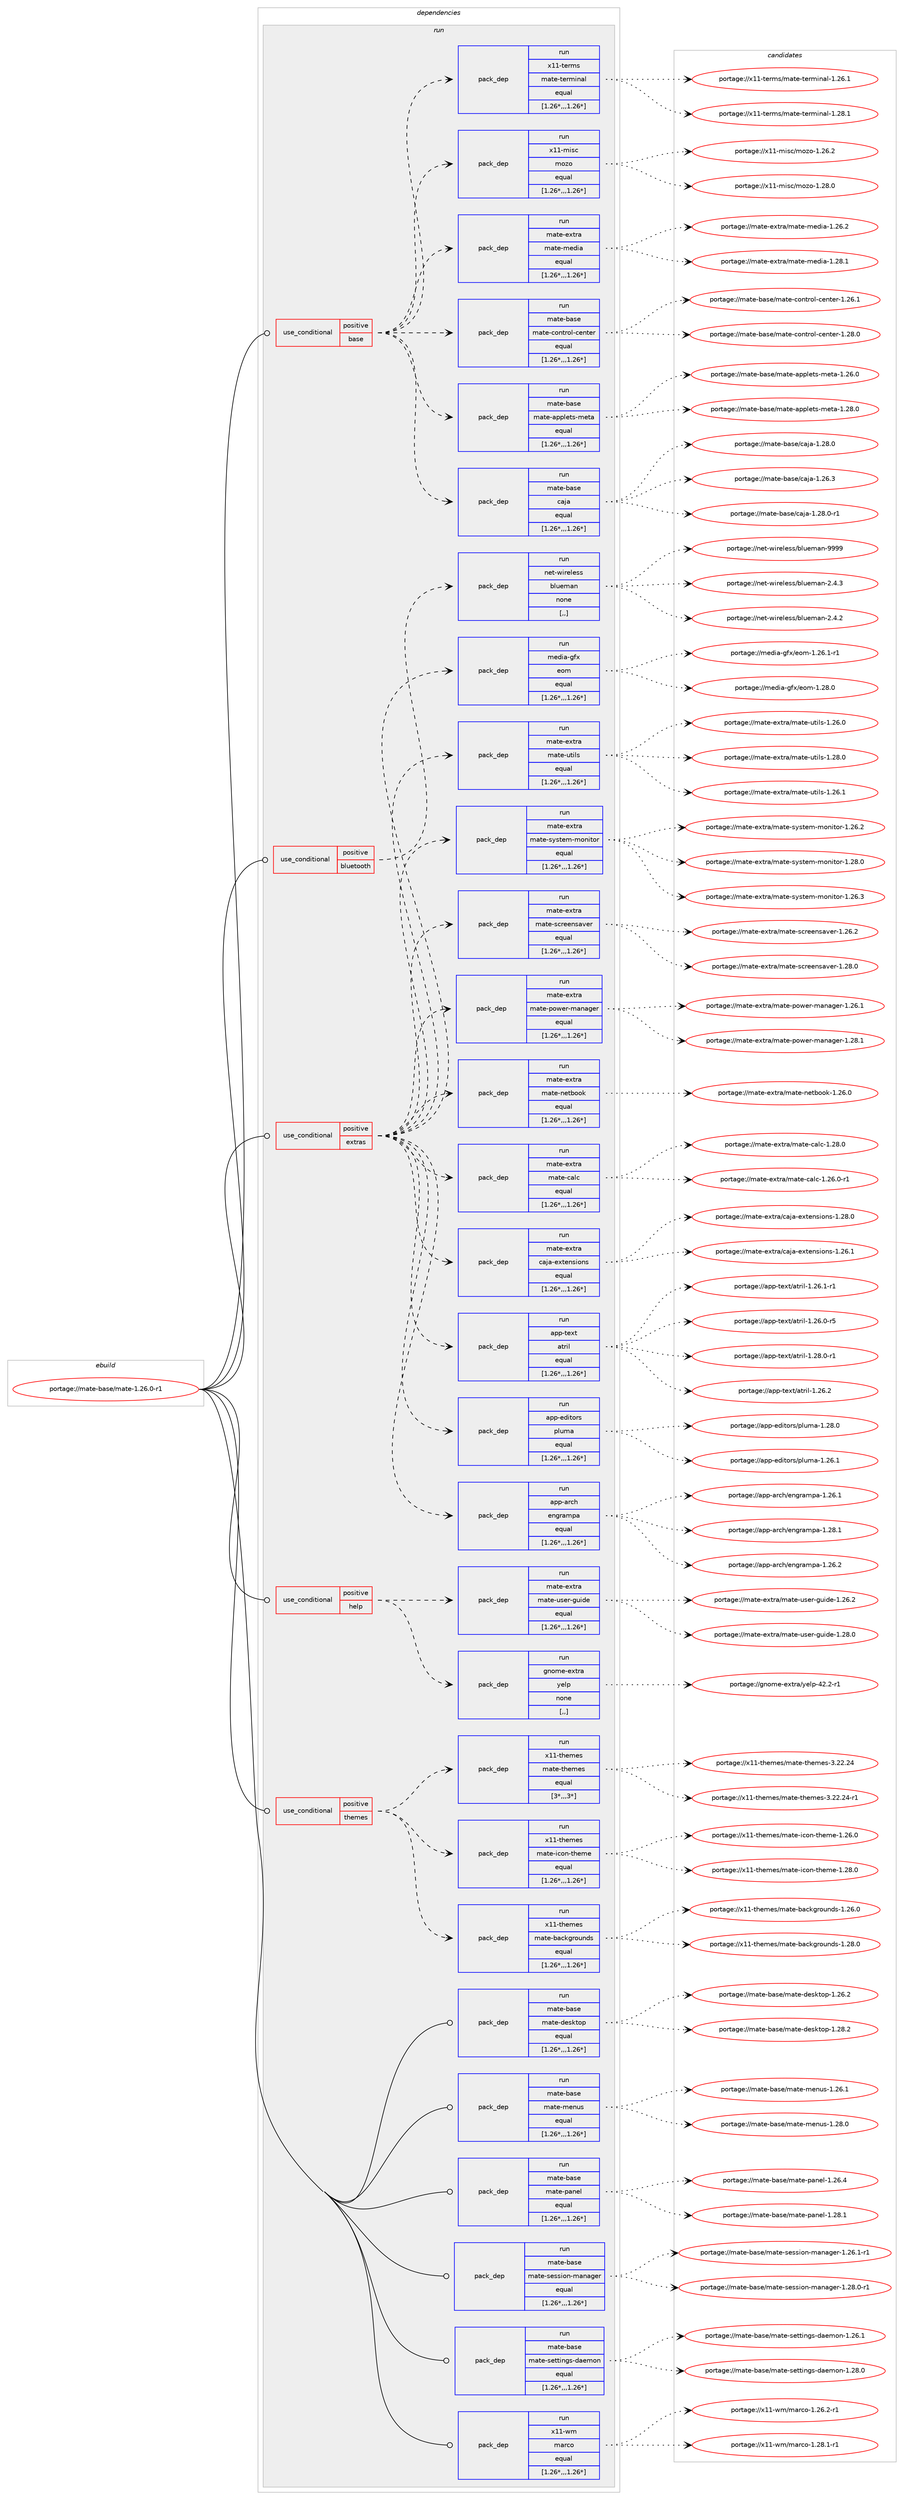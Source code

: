 digraph prolog {

# *************
# Graph options
# *************

newrank=true;
concentrate=true;
compound=true;
graph [rankdir=LR,fontname=Helvetica,fontsize=10,ranksep=1.5];#, ranksep=2.5, nodesep=0.2];
edge  [arrowhead=vee];
node  [fontname=Helvetica,fontsize=10];

# **********
# The ebuild
# **********

subgraph cluster_leftcol {
color=gray;
label=<<i>ebuild</i>>;
id [label="portage://mate-base/mate-1.26.0-r1", color=red, width=4, href="../mate-base/mate-1.26.0-r1.svg"];
}

# ****************
# The dependencies
# ****************

subgraph cluster_midcol {
color=gray;
label=<<i>dependencies</i>>;
subgraph cluster_compile {
fillcolor="#eeeeee";
style=filled;
label=<<i>compile</i>>;
}
subgraph cluster_compileandrun {
fillcolor="#eeeeee";
style=filled;
label=<<i>compile and run</i>>;
}
subgraph cluster_run {
fillcolor="#eeeeee";
style=filled;
label=<<i>run</i>>;
subgraph cond70917 {
dependency281902 [label=<<TABLE BORDER="0" CELLBORDER="1" CELLSPACING="0" CELLPADDING="4"><TR><TD ROWSPAN="3" CELLPADDING="10">use_conditional</TD></TR><TR><TD>positive</TD></TR><TR><TD>base</TD></TR></TABLE>>, shape=none, color=red];
subgraph pack208675 {
dependency281903 [label=<<TABLE BORDER="0" CELLBORDER="1" CELLSPACING="0" CELLPADDING="4" WIDTH="220"><TR><TD ROWSPAN="6" CELLPADDING="30">pack_dep</TD></TR><TR><TD WIDTH="110">run</TD></TR><TR><TD>mate-base</TD></TR><TR><TD>caja</TD></TR><TR><TD>equal</TD></TR><TR><TD>[1.26*,,,1.26*]</TD></TR></TABLE>>, shape=none, color=blue];
}
dependency281902:e -> dependency281903:w [weight=20,style="dashed",arrowhead="vee"];
subgraph pack208676 {
dependency281904 [label=<<TABLE BORDER="0" CELLBORDER="1" CELLSPACING="0" CELLPADDING="4" WIDTH="220"><TR><TD ROWSPAN="6" CELLPADDING="30">pack_dep</TD></TR><TR><TD WIDTH="110">run</TD></TR><TR><TD>mate-base</TD></TR><TR><TD>mate-applets-meta</TD></TR><TR><TD>equal</TD></TR><TR><TD>[1.26*,,,1.26*]</TD></TR></TABLE>>, shape=none, color=blue];
}
dependency281902:e -> dependency281904:w [weight=20,style="dashed",arrowhead="vee"];
subgraph pack208677 {
dependency281905 [label=<<TABLE BORDER="0" CELLBORDER="1" CELLSPACING="0" CELLPADDING="4" WIDTH="220"><TR><TD ROWSPAN="6" CELLPADDING="30">pack_dep</TD></TR><TR><TD WIDTH="110">run</TD></TR><TR><TD>mate-base</TD></TR><TR><TD>mate-control-center</TD></TR><TR><TD>equal</TD></TR><TR><TD>[1.26*,,,1.26*]</TD></TR></TABLE>>, shape=none, color=blue];
}
dependency281902:e -> dependency281905:w [weight=20,style="dashed",arrowhead="vee"];
subgraph pack208678 {
dependency281906 [label=<<TABLE BORDER="0" CELLBORDER="1" CELLSPACING="0" CELLPADDING="4" WIDTH="220"><TR><TD ROWSPAN="6" CELLPADDING="30">pack_dep</TD></TR><TR><TD WIDTH="110">run</TD></TR><TR><TD>mate-extra</TD></TR><TR><TD>mate-media</TD></TR><TR><TD>equal</TD></TR><TR><TD>[1.26*,,,1.26*]</TD></TR></TABLE>>, shape=none, color=blue];
}
dependency281902:e -> dependency281906:w [weight=20,style="dashed",arrowhead="vee"];
subgraph pack208679 {
dependency281907 [label=<<TABLE BORDER="0" CELLBORDER="1" CELLSPACING="0" CELLPADDING="4" WIDTH="220"><TR><TD ROWSPAN="6" CELLPADDING="30">pack_dep</TD></TR><TR><TD WIDTH="110">run</TD></TR><TR><TD>x11-misc</TD></TR><TR><TD>mozo</TD></TR><TR><TD>equal</TD></TR><TR><TD>[1.26*,,,1.26*]</TD></TR></TABLE>>, shape=none, color=blue];
}
dependency281902:e -> dependency281907:w [weight=20,style="dashed",arrowhead="vee"];
subgraph pack208680 {
dependency281908 [label=<<TABLE BORDER="0" CELLBORDER="1" CELLSPACING="0" CELLPADDING="4" WIDTH="220"><TR><TD ROWSPAN="6" CELLPADDING="30">pack_dep</TD></TR><TR><TD WIDTH="110">run</TD></TR><TR><TD>x11-terms</TD></TR><TR><TD>mate-terminal</TD></TR><TR><TD>equal</TD></TR><TR><TD>[1.26*,,,1.26*]</TD></TR></TABLE>>, shape=none, color=blue];
}
dependency281902:e -> dependency281908:w [weight=20,style="dashed",arrowhead="vee"];
}
id:e -> dependency281902:w [weight=20,style="solid",arrowhead="odot"];
subgraph cond70918 {
dependency281909 [label=<<TABLE BORDER="0" CELLBORDER="1" CELLSPACING="0" CELLPADDING="4"><TR><TD ROWSPAN="3" CELLPADDING="10">use_conditional</TD></TR><TR><TD>positive</TD></TR><TR><TD>bluetooth</TD></TR></TABLE>>, shape=none, color=red];
subgraph pack208681 {
dependency281910 [label=<<TABLE BORDER="0" CELLBORDER="1" CELLSPACING="0" CELLPADDING="4" WIDTH="220"><TR><TD ROWSPAN="6" CELLPADDING="30">pack_dep</TD></TR><TR><TD WIDTH="110">run</TD></TR><TR><TD>net-wireless</TD></TR><TR><TD>blueman</TD></TR><TR><TD>none</TD></TR><TR><TD>[,,]</TD></TR></TABLE>>, shape=none, color=blue];
}
dependency281909:e -> dependency281910:w [weight=20,style="dashed",arrowhead="vee"];
}
id:e -> dependency281909:w [weight=20,style="solid",arrowhead="odot"];
subgraph cond70919 {
dependency281911 [label=<<TABLE BORDER="0" CELLBORDER="1" CELLSPACING="0" CELLPADDING="4"><TR><TD ROWSPAN="3" CELLPADDING="10">use_conditional</TD></TR><TR><TD>positive</TD></TR><TR><TD>extras</TD></TR></TABLE>>, shape=none, color=red];
subgraph pack208682 {
dependency281912 [label=<<TABLE BORDER="0" CELLBORDER="1" CELLSPACING="0" CELLPADDING="4" WIDTH="220"><TR><TD ROWSPAN="6" CELLPADDING="30">pack_dep</TD></TR><TR><TD WIDTH="110">run</TD></TR><TR><TD>app-arch</TD></TR><TR><TD>engrampa</TD></TR><TR><TD>equal</TD></TR><TR><TD>[1.26*,,,1.26*]</TD></TR></TABLE>>, shape=none, color=blue];
}
dependency281911:e -> dependency281912:w [weight=20,style="dashed",arrowhead="vee"];
subgraph pack208683 {
dependency281913 [label=<<TABLE BORDER="0" CELLBORDER="1" CELLSPACING="0" CELLPADDING="4" WIDTH="220"><TR><TD ROWSPAN="6" CELLPADDING="30">pack_dep</TD></TR><TR><TD WIDTH="110">run</TD></TR><TR><TD>app-editors</TD></TR><TR><TD>pluma</TD></TR><TR><TD>equal</TD></TR><TR><TD>[1.26*,,,1.26*]</TD></TR></TABLE>>, shape=none, color=blue];
}
dependency281911:e -> dependency281913:w [weight=20,style="dashed",arrowhead="vee"];
subgraph pack208684 {
dependency281914 [label=<<TABLE BORDER="0" CELLBORDER="1" CELLSPACING="0" CELLPADDING="4" WIDTH="220"><TR><TD ROWSPAN="6" CELLPADDING="30">pack_dep</TD></TR><TR><TD WIDTH="110">run</TD></TR><TR><TD>app-text</TD></TR><TR><TD>atril</TD></TR><TR><TD>equal</TD></TR><TR><TD>[1.26*,,,1.26*]</TD></TR></TABLE>>, shape=none, color=blue];
}
dependency281911:e -> dependency281914:w [weight=20,style="dashed",arrowhead="vee"];
subgraph pack208685 {
dependency281915 [label=<<TABLE BORDER="0" CELLBORDER="1" CELLSPACING="0" CELLPADDING="4" WIDTH="220"><TR><TD ROWSPAN="6" CELLPADDING="30">pack_dep</TD></TR><TR><TD WIDTH="110">run</TD></TR><TR><TD>mate-extra</TD></TR><TR><TD>caja-extensions</TD></TR><TR><TD>equal</TD></TR><TR><TD>[1.26*,,,1.26*]</TD></TR></TABLE>>, shape=none, color=blue];
}
dependency281911:e -> dependency281915:w [weight=20,style="dashed",arrowhead="vee"];
subgraph pack208686 {
dependency281916 [label=<<TABLE BORDER="0" CELLBORDER="1" CELLSPACING="0" CELLPADDING="4" WIDTH="220"><TR><TD ROWSPAN="6" CELLPADDING="30">pack_dep</TD></TR><TR><TD WIDTH="110">run</TD></TR><TR><TD>mate-extra</TD></TR><TR><TD>mate-calc</TD></TR><TR><TD>equal</TD></TR><TR><TD>[1.26*,,,1.26*]</TD></TR></TABLE>>, shape=none, color=blue];
}
dependency281911:e -> dependency281916:w [weight=20,style="dashed",arrowhead="vee"];
subgraph pack208687 {
dependency281917 [label=<<TABLE BORDER="0" CELLBORDER="1" CELLSPACING="0" CELLPADDING="4" WIDTH="220"><TR><TD ROWSPAN="6" CELLPADDING="30">pack_dep</TD></TR><TR><TD WIDTH="110">run</TD></TR><TR><TD>mate-extra</TD></TR><TR><TD>mate-netbook</TD></TR><TR><TD>equal</TD></TR><TR><TD>[1.26*,,,1.26*]</TD></TR></TABLE>>, shape=none, color=blue];
}
dependency281911:e -> dependency281917:w [weight=20,style="dashed",arrowhead="vee"];
subgraph pack208688 {
dependency281918 [label=<<TABLE BORDER="0" CELLBORDER="1" CELLSPACING="0" CELLPADDING="4" WIDTH="220"><TR><TD ROWSPAN="6" CELLPADDING="30">pack_dep</TD></TR><TR><TD WIDTH="110">run</TD></TR><TR><TD>mate-extra</TD></TR><TR><TD>mate-power-manager</TD></TR><TR><TD>equal</TD></TR><TR><TD>[1.26*,,,1.26*]</TD></TR></TABLE>>, shape=none, color=blue];
}
dependency281911:e -> dependency281918:w [weight=20,style="dashed",arrowhead="vee"];
subgraph pack208689 {
dependency281919 [label=<<TABLE BORDER="0" CELLBORDER="1" CELLSPACING="0" CELLPADDING="4" WIDTH="220"><TR><TD ROWSPAN="6" CELLPADDING="30">pack_dep</TD></TR><TR><TD WIDTH="110">run</TD></TR><TR><TD>mate-extra</TD></TR><TR><TD>mate-screensaver</TD></TR><TR><TD>equal</TD></TR><TR><TD>[1.26*,,,1.26*]</TD></TR></TABLE>>, shape=none, color=blue];
}
dependency281911:e -> dependency281919:w [weight=20,style="dashed",arrowhead="vee"];
subgraph pack208690 {
dependency281920 [label=<<TABLE BORDER="0" CELLBORDER="1" CELLSPACING="0" CELLPADDING="4" WIDTH="220"><TR><TD ROWSPAN="6" CELLPADDING="30">pack_dep</TD></TR><TR><TD WIDTH="110">run</TD></TR><TR><TD>mate-extra</TD></TR><TR><TD>mate-system-monitor</TD></TR><TR><TD>equal</TD></TR><TR><TD>[1.26*,,,1.26*]</TD></TR></TABLE>>, shape=none, color=blue];
}
dependency281911:e -> dependency281920:w [weight=20,style="dashed",arrowhead="vee"];
subgraph pack208691 {
dependency281921 [label=<<TABLE BORDER="0" CELLBORDER="1" CELLSPACING="0" CELLPADDING="4" WIDTH="220"><TR><TD ROWSPAN="6" CELLPADDING="30">pack_dep</TD></TR><TR><TD WIDTH="110">run</TD></TR><TR><TD>mate-extra</TD></TR><TR><TD>mate-utils</TD></TR><TR><TD>equal</TD></TR><TR><TD>[1.26*,,,1.26*]</TD></TR></TABLE>>, shape=none, color=blue];
}
dependency281911:e -> dependency281921:w [weight=20,style="dashed",arrowhead="vee"];
subgraph pack208692 {
dependency281922 [label=<<TABLE BORDER="0" CELLBORDER="1" CELLSPACING="0" CELLPADDING="4" WIDTH="220"><TR><TD ROWSPAN="6" CELLPADDING="30">pack_dep</TD></TR><TR><TD WIDTH="110">run</TD></TR><TR><TD>media-gfx</TD></TR><TR><TD>eom</TD></TR><TR><TD>equal</TD></TR><TR><TD>[1.26*,,,1.26*]</TD></TR></TABLE>>, shape=none, color=blue];
}
dependency281911:e -> dependency281922:w [weight=20,style="dashed",arrowhead="vee"];
}
id:e -> dependency281911:w [weight=20,style="solid",arrowhead="odot"];
subgraph cond70920 {
dependency281923 [label=<<TABLE BORDER="0" CELLBORDER="1" CELLSPACING="0" CELLPADDING="4"><TR><TD ROWSPAN="3" CELLPADDING="10">use_conditional</TD></TR><TR><TD>positive</TD></TR><TR><TD>help</TD></TR></TABLE>>, shape=none, color=red];
subgraph pack208693 {
dependency281924 [label=<<TABLE BORDER="0" CELLBORDER="1" CELLSPACING="0" CELLPADDING="4" WIDTH="220"><TR><TD ROWSPAN="6" CELLPADDING="30">pack_dep</TD></TR><TR><TD WIDTH="110">run</TD></TR><TR><TD>gnome-extra</TD></TR><TR><TD>yelp</TD></TR><TR><TD>none</TD></TR><TR><TD>[,,]</TD></TR></TABLE>>, shape=none, color=blue];
}
dependency281923:e -> dependency281924:w [weight=20,style="dashed",arrowhead="vee"];
subgraph pack208694 {
dependency281925 [label=<<TABLE BORDER="0" CELLBORDER="1" CELLSPACING="0" CELLPADDING="4" WIDTH="220"><TR><TD ROWSPAN="6" CELLPADDING="30">pack_dep</TD></TR><TR><TD WIDTH="110">run</TD></TR><TR><TD>mate-extra</TD></TR><TR><TD>mate-user-guide</TD></TR><TR><TD>equal</TD></TR><TR><TD>[1.26*,,,1.26*]</TD></TR></TABLE>>, shape=none, color=blue];
}
dependency281923:e -> dependency281925:w [weight=20,style="dashed",arrowhead="vee"];
}
id:e -> dependency281923:w [weight=20,style="solid",arrowhead="odot"];
subgraph cond70921 {
dependency281926 [label=<<TABLE BORDER="0" CELLBORDER="1" CELLSPACING="0" CELLPADDING="4"><TR><TD ROWSPAN="3" CELLPADDING="10">use_conditional</TD></TR><TR><TD>positive</TD></TR><TR><TD>themes</TD></TR></TABLE>>, shape=none, color=red];
subgraph pack208695 {
dependency281927 [label=<<TABLE BORDER="0" CELLBORDER="1" CELLSPACING="0" CELLPADDING="4" WIDTH="220"><TR><TD ROWSPAN="6" CELLPADDING="30">pack_dep</TD></TR><TR><TD WIDTH="110">run</TD></TR><TR><TD>x11-themes</TD></TR><TR><TD>mate-backgrounds</TD></TR><TR><TD>equal</TD></TR><TR><TD>[1.26*,,,1.26*]</TD></TR></TABLE>>, shape=none, color=blue];
}
dependency281926:e -> dependency281927:w [weight=20,style="dashed",arrowhead="vee"];
subgraph pack208696 {
dependency281928 [label=<<TABLE BORDER="0" CELLBORDER="1" CELLSPACING="0" CELLPADDING="4" WIDTH="220"><TR><TD ROWSPAN="6" CELLPADDING="30">pack_dep</TD></TR><TR><TD WIDTH="110">run</TD></TR><TR><TD>x11-themes</TD></TR><TR><TD>mate-icon-theme</TD></TR><TR><TD>equal</TD></TR><TR><TD>[1.26*,,,1.26*]</TD></TR></TABLE>>, shape=none, color=blue];
}
dependency281926:e -> dependency281928:w [weight=20,style="dashed",arrowhead="vee"];
subgraph pack208697 {
dependency281929 [label=<<TABLE BORDER="0" CELLBORDER="1" CELLSPACING="0" CELLPADDING="4" WIDTH="220"><TR><TD ROWSPAN="6" CELLPADDING="30">pack_dep</TD></TR><TR><TD WIDTH="110">run</TD></TR><TR><TD>x11-themes</TD></TR><TR><TD>mate-themes</TD></TR><TR><TD>equal</TD></TR><TR><TD>[3*,,,3*]</TD></TR></TABLE>>, shape=none, color=blue];
}
dependency281926:e -> dependency281929:w [weight=20,style="dashed",arrowhead="vee"];
}
id:e -> dependency281926:w [weight=20,style="solid",arrowhead="odot"];
subgraph pack208698 {
dependency281930 [label=<<TABLE BORDER="0" CELLBORDER="1" CELLSPACING="0" CELLPADDING="4" WIDTH="220"><TR><TD ROWSPAN="6" CELLPADDING="30">pack_dep</TD></TR><TR><TD WIDTH="110">run</TD></TR><TR><TD>mate-base</TD></TR><TR><TD>mate-desktop</TD></TR><TR><TD>equal</TD></TR><TR><TD>[1.26*,,,1.26*]</TD></TR></TABLE>>, shape=none, color=blue];
}
id:e -> dependency281930:w [weight=20,style="solid",arrowhead="odot"];
subgraph pack208699 {
dependency281931 [label=<<TABLE BORDER="0" CELLBORDER="1" CELLSPACING="0" CELLPADDING="4" WIDTH="220"><TR><TD ROWSPAN="6" CELLPADDING="30">pack_dep</TD></TR><TR><TD WIDTH="110">run</TD></TR><TR><TD>mate-base</TD></TR><TR><TD>mate-menus</TD></TR><TR><TD>equal</TD></TR><TR><TD>[1.26*,,,1.26*]</TD></TR></TABLE>>, shape=none, color=blue];
}
id:e -> dependency281931:w [weight=20,style="solid",arrowhead="odot"];
subgraph pack208700 {
dependency281932 [label=<<TABLE BORDER="0" CELLBORDER="1" CELLSPACING="0" CELLPADDING="4" WIDTH="220"><TR><TD ROWSPAN="6" CELLPADDING="30">pack_dep</TD></TR><TR><TD WIDTH="110">run</TD></TR><TR><TD>mate-base</TD></TR><TR><TD>mate-panel</TD></TR><TR><TD>equal</TD></TR><TR><TD>[1.26*,,,1.26*]</TD></TR></TABLE>>, shape=none, color=blue];
}
id:e -> dependency281932:w [weight=20,style="solid",arrowhead="odot"];
subgraph pack208701 {
dependency281933 [label=<<TABLE BORDER="0" CELLBORDER="1" CELLSPACING="0" CELLPADDING="4" WIDTH="220"><TR><TD ROWSPAN="6" CELLPADDING="30">pack_dep</TD></TR><TR><TD WIDTH="110">run</TD></TR><TR><TD>mate-base</TD></TR><TR><TD>mate-session-manager</TD></TR><TR><TD>equal</TD></TR><TR><TD>[1.26*,,,1.26*]</TD></TR></TABLE>>, shape=none, color=blue];
}
id:e -> dependency281933:w [weight=20,style="solid",arrowhead="odot"];
subgraph pack208702 {
dependency281934 [label=<<TABLE BORDER="0" CELLBORDER="1" CELLSPACING="0" CELLPADDING="4" WIDTH="220"><TR><TD ROWSPAN="6" CELLPADDING="30">pack_dep</TD></TR><TR><TD WIDTH="110">run</TD></TR><TR><TD>mate-base</TD></TR><TR><TD>mate-settings-daemon</TD></TR><TR><TD>equal</TD></TR><TR><TD>[1.26*,,,1.26*]</TD></TR></TABLE>>, shape=none, color=blue];
}
id:e -> dependency281934:w [weight=20,style="solid",arrowhead="odot"];
subgraph pack208703 {
dependency281935 [label=<<TABLE BORDER="0" CELLBORDER="1" CELLSPACING="0" CELLPADDING="4" WIDTH="220"><TR><TD ROWSPAN="6" CELLPADDING="30">pack_dep</TD></TR><TR><TD WIDTH="110">run</TD></TR><TR><TD>x11-wm</TD></TR><TR><TD>marco</TD></TR><TR><TD>equal</TD></TR><TR><TD>[1.26*,,,1.26*]</TD></TR></TABLE>>, shape=none, color=blue];
}
id:e -> dependency281935:w [weight=20,style="solid",arrowhead="odot"];
}
}

# **************
# The candidates
# **************

subgraph cluster_choices {
rank=same;
color=gray;
label=<<i>candidates</i>>;

subgraph choice208675 {
color=black;
nodesep=1;
choice1099711610145989711510147999710697454946505646484511449 [label="portage://mate-base/caja-1.28.0-r1", color=red, width=4,href="../mate-base/caja-1.28.0-r1.svg"];
choice109971161014598971151014799971069745494650564648 [label="portage://mate-base/caja-1.28.0", color=red, width=4,href="../mate-base/caja-1.28.0.svg"];
choice109971161014598971151014799971069745494650544651 [label="portage://mate-base/caja-1.26.3", color=red, width=4,href="../mate-base/caja-1.26.3.svg"];
dependency281903:e -> choice1099711610145989711510147999710697454946505646484511449:w [style=dotted,weight="100"];
dependency281903:e -> choice109971161014598971151014799971069745494650564648:w [style=dotted,weight="100"];
dependency281903:e -> choice109971161014598971151014799971069745494650544651:w [style=dotted,weight="100"];
}
subgraph choice208676 {
color=black;
nodesep=1;
choice1099711610145989711510147109971161014597112112108101116115451091011169745494650564648 [label="portage://mate-base/mate-applets-meta-1.28.0", color=red, width=4,href="../mate-base/mate-applets-meta-1.28.0.svg"];
choice1099711610145989711510147109971161014597112112108101116115451091011169745494650544648 [label="portage://mate-base/mate-applets-meta-1.26.0", color=red, width=4,href="../mate-base/mate-applets-meta-1.26.0.svg"];
dependency281904:e -> choice1099711610145989711510147109971161014597112112108101116115451091011169745494650564648:w [style=dotted,weight="100"];
dependency281904:e -> choice1099711610145989711510147109971161014597112112108101116115451091011169745494650544648:w [style=dotted,weight="100"];
}
subgraph choice208677 {
color=black;
nodesep=1;
choice1099711610145989711510147109971161014599111110116114111108459910111011610111445494650564648 [label="portage://mate-base/mate-control-center-1.28.0", color=red, width=4,href="../mate-base/mate-control-center-1.28.0.svg"];
choice1099711610145989711510147109971161014599111110116114111108459910111011610111445494650544649 [label="portage://mate-base/mate-control-center-1.26.1", color=red, width=4,href="../mate-base/mate-control-center-1.26.1.svg"];
dependency281905:e -> choice1099711610145989711510147109971161014599111110116114111108459910111011610111445494650564648:w [style=dotted,weight="100"];
dependency281905:e -> choice1099711610145989711510147109971161014599111110116114111108459910111011610111445494650544649:w [style=dotted,weight="100"];
}
subgraph choice208678 {
color=black;
nodesep=1;
choice1099711610145101120116114974710997116101451091011001059745494650564649 [label="portage://mate-extra/mate-media-1.28.1", color=red, width=4,href="../mate-extra/mate-media-1.28.1.svg"];
choice1099711610145101120116114974710997116101451091011001059745494650544650 [label="portage://mate-extra/mate-media-1.26.2", color=red, width=4,href="../mate-extra/mate-media-1.26.2.svg"];
dependency281906:e -> choice1099711610145101120116114974710997116101451091011001059745494650564649:w [style=dotted,weight="100"];
dependency281906:e -> choice1099711610145101120116114974710997116101451091011001059745494650544650:w [style=dotted,weight="100"];
}
subgraph choice208679 {
color=black;
nodesep=1;
choice120494945109105115994710911112211145494650564648 [label="portage://x11-misc/mozo-1.28.0", color=red, width=4,href="../x11-misc/mozo-1.28.0.svg"];
choice120494945109105115994710911112211145494650544650 [label="portage://x11-misc/mozo-1.26.2", color=red, width=4,href="../x11-misc/mozo-1.26.2.svg"];
dependency281907:e -> choice120494945109105115994710911112211145494650564648:w [style=dotted,weight="100"];
dependency281907:e -> choice120494945109105115994710911112211145494650544650:w [style=dotted,weight="100"];
}
subgraph choice208680 {
color=black;
nodesep=1;
choice1204949451161011141091154710997116101451161011141091051109710845494650564649 [label="portage://x11-terms/mate-terminal-1.28.1", color=red, width=4,href="../x11-terms/mate-terminal-1.28.1.svg"];
choice1204949451161011141091154710997116101451161011141091051109710845494650544649 [label="portage://x11-terms/mate-terminal-1.26.1", color=red, width=4,href="../x11-terms/mate-terminal-1.26.1.svg"];
dependency281908:e -> choice1204949451161011141091154710997116101451161011141091051109710845494650564649:w [style=dotted,weight="100"];
dependency281908:e -> choice1204949451161011141091154710997116101451161011141091051109710845494650544649:w [style=dotted,weight="100"];
}
subgraph choice208681 {
color=black;
nodesep=1;
choice110101116451191051141011081011151154798108117101109971104557575757 [label="portage://net-wireless/blueman-9999", color=red, width=4,href="../net-wireless/blueman-9999.svg"];
choice11010111645119105114101108101115115479810811710110997110455046524651 [label="portage://net-wireless/blueman-2.4.3", color=red, width=4,href="../net-wireless/blueman-2.4.3.svg"];
choice11010111645119105114101108101115115479810811710110997110455046524650 [label="portage://net-wireless/blueman-2.4.2", color=red, width=4,href="../net-wireless/blueman-2.4.2.svg"];
dependency281910:e -> choice110101116451191051141011081011151154798108117101109971104557575757:w [style=dotted,weight="100"];
dependency281910:e -> choice11010111645119105114101108101115115479810811710110997110455046524651:w [style=dotted,weight="100"];
dependency281910:e -> choice11010111645119105114101108101115115479810811710110997110455046524650:w [style=dotted,weight="100"];
}
subgraph choice208682 {
color=black;
nodesep=1;
choice9711211245971149910447101110103114971091129745494650564649 [label="portage://app-arch/engrampa-1.28.1", color=red, width=4,href="../app-arch/engrampa-1.28.1.svg"];
choice9711211245971149910447101110103114971091129745494650544650 [label="portage://app-arch/engrampa-1.26.2", color=red, width=4,href="../app-arch/engrampa-1.26.2.svg"];
choice9711211245971149910447101110103114971091129745494650544649 [label="portage://app-arch/engrampa-1.26.1", color=red, width=4,href="../app-arch/engrampa-1.26.1.svg"];
dependency281912:e -> choice9711211245971149910447101110103114971091129745494650564649:w [style=dotted,weight="100"];
dependency281912:e -> choice9711211245971149910447101110103114971091129745494650544650:w [style=dotted,weight="100"];
dependency281912:e -> choice9711211245971149910447101110103114971091129745494650544649:w [style=dotted,weight="100"];
}
subgraph choice208683 {
color=black;
nodesep=1;
choice9711211245101100105116111114115471121081171099745494650564648 [label="portage://app-editors/pluma-1.28.0", color=red, width=4,href="../app-editors/pluma-1.28.0.svg"];
choice9711211245101100105116111114115471121081171099745494650544649 [label="portage://app-editors/pluma-1.26.1", color=red, width=4,href="../app-editors/pluma-1.26.1.svg"];
dependency281913:e -> choice9711211245101100105116111114115471121081171099745494650564648:w [style=dotted,weight="100"];
dependency281913:e -> choice9711211245101100105116111114115471121081171099745494650544649:w [style=dotted,weight="100"];
}
subgraph choice208684 {
color=black;
nodesep=1;
choice97112112451161011201164797116114105108454946505646484511449 [label="portage://app-text/atril-1.28.0-r1", color=red, width=4,href="../app-text/atril-1.28.0-r1.svg"];
choice9711211245116101120116479711611410510845494650544650 [label="portage://app-text/atril-1.26.2", color=red, width=4,href="../app-text/atril-1.26.2.svg"];
choice97112112451161011201164797116114105108454946505446494511449 [label="portage://app-text/atril-1.26.1-r1", color=red, width=4,href="../app-text/atril-1.26.1-r1.svg"];
choice97112112451161011201164797116114105108454946505446484511453 [label="portage://app-text/atril-1.26.0-r5", color=red, width=4,href="../app-text/atril-1.26.0-r5.svg"];
dependency281914:e -> choice97112112451161011201164797116114105108454946505646484511449:w [style=dotted,weight="100"];
dependency281914:e -> choice9711211245116101120116479711611410510845494650544650:w [style=dotted,weight="100"];
dependency281914:e -> choice97112112451161011201164797116114105108454946505446494511449:w [style=dotted,weight="100"];
dependency281914:e -> choice97112112451161011201164797116114105108454946505446484511453:w [style=dotted,weight="100"];
}
subgraph choice208685 {
color=black;
nodesep=1;
choice109971161014510112011611497479997106974510112011610111011510511111011545494650564648 [label="portage://mate-extra/caja-extensions-1.28.0", color=red, width=4,href="../mate-extra/caja-extensions-1.28.0.svg"];
choice109971161014510112011611497479997106974510112011610111011510511111011545494650544649 [label="portage://mate-extra/caja-extensions-1.26.1", color=red, width=4,href="../mate-extra/caja-extensions-1.26.1.svg"];
dependency281915:e -> choice109971161014510112011611497479997106974510112011610111011510511111011545494650564648:w [style=dotted,weight="100"];
dependency281915:e -> choice109971161014510112011611497479997106974510112011610111011510511111011545494650544649:w [style=dotted,weight="100"];
}
subgraph choice208686 {
color=black;
nodesep=1;
choice10997116101451011201161149747109971161014599971089945494650564648 [label="portage://mate-extra/mate-calc-1.28.0", color=red, width=4,href="../mate-extra/mate-calc-1.28.0.svg"];
choice109971161014510112011611497471099711610145999710899454946505446484511449 [label="portage://mate-extra/mate-calc-1.26.0-r1", color=red, width=4,href="../mate-extra/mate-calc-1.26.0-r1.svg"];
dependency281916:e -> choice10997116101451011201161149747109971161014599971089945494650564648:w [style=dotted,weight="100"];
dependency281916:e -> choice109971161014510112011611497471099711610145999710899454946505446484511449:w [style=dotted,weight="100"];
}
subgraph choice208687 {
color=black;
nodesep=1;
choice1099711610145101120116114974710997116101451101011169811111110745494650544648 [label="portage://mate-extra/mate-netbook-1.26.0", color=red, width=4,href="../mate-extra/mate-netbook-1.26.0.svg"];
dependency281917:e -> choice1099711610145101120116114974710997116101451101011169811111110745494650544648:w [style=dotted,weight="100"];
}
subgraph choice208688 {
color=black;
nodesep=1;
choice10997116101451011201161149747109971161014511211111910111445109971109710310111445494650564649 [label="portage://mate-extra/mate-power-manager-1.28.1", color=red, width=4,href="../mate-extra/mate-power-manager-1.28.1.svg"];
choice10997116101451011201161149747109971161014511211111910111445109971109710310111445494650544649 [label="portage://mate-extra/mate-power-manager-1.26.1", color=red, width=4,href="../mate-extra/mate-power-manager-1.26.1.svg"];
dependency281918:e -> choice10997116101451011201161149747109971161014511211111910111445109971109710310111445494650564649:w [style=dotted,weight="100"];
dependency281918:e -> choice10997116101451011201161149747109971161014511211111910111445109971109710310111445494650544649:w [style=dotted,weight="100"];
}
subgraph choice208689 {
color=black;
nodesep=1;
choice109971161014510112011611497471099711610145115991141011011101159711810111445494650564648 [label="portage://mate-extra/mate-screensaver-1.28.0", color=red, width=4,href="../mate-extra/mate-screensaver-1.28.0.svg"];
choice109971161014510112011611497471099711610145115991141011011101159711810111445494650544650 [label="portage://mate-extra/mate-screensaver-1.26.2", color=red, width=4,href="../mate-extra/mate-screensaver-1.26.2.svg"];
dependency281919:e -> choice109971161014510112011611497471099711610145115991141011011101159711810111445494650564648:w [style=dotted,weight="100"];
dependency281919:e -> choice109971161014510112011611497471099711610145115991141011011101159711810111445494650544650:w [style=dotted,weight="100"];
}
subgraph choice208690 {
color=black;
nodesep=1;
choice1099711610145101120116114974710997116101451151211151161011094510911111010511611111445494650564648 [label="portage://mate-extra/mate-system-monitor-1.28.0", color=red, width=4,href="../mate-extra/mate-system-monitor-1.28.0.svg"];
choice1099711610145101120116114974710997116101451151211151161011094510911111010511611111445494650544651 [label="portage://mate-extra/mate-system-monitor-1.26.3", color=red, width=4,href="../mate-extra/mate-system-monitor-1.26.3.svg"];
choice1099711610145101120116114974710997116101451151211151161011094510911111010511611111445494650544650 [label="portage://mate-extra/mate-system-monitor-1.26.2", color=red, width=4,href="../mate-extra/mate-system-monitor-1.26.2.svg"];
dependency281920:e -> choice1099711610145101120116114974710997116101451151211151161011094510911111010511611111445494650564648:w [style=dotted,weight="100"];
dependency281920:e -> choice1099711610145101120116114974710997116101451151211151161011094510911111010511611111445494650544651:w [style=dotted,weight="100"];
dependency281920:e -> choice1099711610145101120116114974710997116101451151211151161011094510911111010511611111445494650544650:w [style=dotted,weight="100"];
}
subgraph choice208691 {
color=black;
nodesep=1;
choice10997116101451011201161149747109971161014511711610510811545494650564648 [label="portage://mate-extra/mate-utils-1.28.0", color=red, width=4,href="../mate-extra/mate-utils-1.28.0.svg"];
choice10997116101451011201161149747109971161014511711610510811545494650544649 [label="portage://mate-extra/mate-utils-1.26.1", color=red, width=4,href="../mate-extra/mate-utils-1.26.1.svg"];
choice10997116101451011201161149747109971161014511711610510811545494650544648 [label="portage://mate-extra/mate-utils-1.26.0", color=red, width=4,href="../mate-extra/mate-utils-1.26.0.svg"];
dependency281921:e -> choice10997116101451011201161149747109971161014511711610510811545494650564648:w [style=dotted,weight="100"];
dependency281921:e -> choice10997116101451011201161149747109971161014511711610510811545494650544649:w [style=dotted,weight="100"];
dependency281921:e -> choice10997116101451011201161149747109971161014511711610510811545494650544648:w [style=dotted,weight="100"];
}
subgraph choice208692 {
color=black;
nodesep=1;
choice10910110010597451031021204710111110945494650564648 [label="portage://media-gfx/eom-1.28.0", color=red, width=4,href="../media-gfx/eom-1.28.0.svg"];
choice109101100105974510310212047101111109454946505446494511449 [label="portage://media-gfx/eom-1.26.1-r1", color=red, width=4,href="../media-gfx/eom-1.26.1-r1.svg"];
dependency281922:e -> choice10910110010597451031021204710111110945494650564648:w [style=dotted,weight="100"];
dependency281922:e -> choice109101100105974510310212047101111109454946505446494511449:w [style=dotted,weight="100"];
}
subgraph choice208693 {
color=black;
nodesep=1;
choice10311011110910145101120116114974712110110811245525046504511449 [label="portage://gnome-extra/yelp-42.2-r1", color=red, width=4,href="../gnome-extra/yelp-42.2-r1.svg"];
dependency281924:e -> choice10311011110910145101120116114974712110110811245525046504511449:w [style=dotted,weight="100"];
}
subgraph choice208694 {
color=black;
nodesep=1;
choice1099711610145101120116114974710997116101451171151011144510311710510010145494650564648 [label="portage://mate-extra/mate-user-guide-1.28.0", color=red, width=4,href="../mate-extra/mate-user-guide-1.28.0.svg"];
choice1099711610145101120116114974710997116101451171151011144510311710510010145494650544650 [label="portage://mate-extra/mate-user-guide-1.26.2", color=red, width=4,href="../mate-extra/mate-user-guide-1.26.2.svg"];
dependency281925:e -> choice1099711610145101120116114974710997116101451171151011144510311710510010145494650564648:w [style=dotted,weight="100"];
dependency281925:e -> choice1099711610145101120116114974710997116101451171151011144510311710510010145494650544650:w [style=dotted,weight="100"];
}
subgraph choice208695 {
color=black;
nodesep=1;
choice12049494511610410110910111547109971161014598979910710311411111711010011545494650564648 [label="portage://x11-themes/mate-backgrounds-1.28.0", color=red, width=4,href="../x11-themes/mate-backgrounds-1.28.0.svg"];
choice12049494511610410110910111547109971161014598979910710311411111711010011545494650544648 [label="portage://x11-themes/mate-backgrounds-1.26.0", color=red, width=4,href="../x11-themes/mate-backgrounds-1.26.0.svg"];
dependency281927:e -> choice12049494511610410110910111547109971161014598979910710311411111711010011545494650564648:w [style=dotted,weight="100"];
dependency281927:e -> choice12049494511610410110910111547109971161014598979910710311411111711010011545494650544648:w [style=dotted,weight="100"];
}
subgraph choice208696 {
color=black;
nodesep=1;
choice120494945116104101109101115471099711610145105991111104511610410110910145494650564648 [label="portage://x11-themes/mate-icon-theme-1.28.0", color=red, width=4,href="../x11-themes/mate-icon-theme-1.28.0.svg"];
choice120494945116104101109101115471099711610145105991111104511610410110910145494650544648 [label="portage://x11-themes/mate-icon-theme-1.26.0", color=red, width=4,href="../x11-themes/mate-icon-theme-1.26.0.svg"];
dependency281928:e -> choice120494945116104101109101115471099711610145105991111104511610410110910145494650564648:w [style=dotted,weight="100"];
dependency281928:e -> choice120494945116104101109101115471099711610145105991111104511610410110910145494650544648:w [style=dotted,weight="100"];
}
subgraph choice208697 {
color=black;
nodesep=1;
choice12049494511610410110910111547109971161014511610410110910111545514650504650524511449 [label="portage://x11-themes/mate-themes-3.22.24-r1", color=red, width=4,href="../x11-themes/mate-themes-3.22.24-r1.svg"];
choice1204949451161041011091011154710997116101451161041011091011154551465050465052 [label="portage://x11-themes/mate-themes-3.22.24", color=red, width=4,href="../x11-themes/mate-themes-3.22.24.svg"];
dependency281929:e -> choice12049494511610410110910111547109971161014511610410110910111545514650504650524511449:w [style=dotted,weight="100"];
dependency281929:e -> choice1204949451161041011091011154710997116101451161041011091011154551465050465052:w [style=dotted,weight="100"];
}
subgraph choice208698 {
color=black;
nodesep=1;
choice1099711610145989711510147109971161014510010111510711611111245494650564650 [label="portage://mate-base/mate-desktop-1.28.2", color=red, width=4,href="../mate-base/mate-desktop-1.28.2.svg"];
choice1099711610145989711510147109971161014510010111510711611111245494650544650 [label="portage://mate-base/mate-desktop-1.26.2", color=red, width=4,href="../mate-base/mate-desktop-1.26.2.svg"];
dependency281930:e -> choice1099711610145989711510147109971161014510010111510711611111245494650564650:w [style=dotted,weight="100"];
dependency281930:e -> choice1099711610145989711510147109971161014510010111510711611111245494650544650:w [style=dotted,weight="100"];
}
subgraph choice208699 {
color=black;
nodesep=1;
choice1099711610145989711510147109971161014510910111011711545494650564648 [label="portage://mate-base/mate-menus-1.28.0", color=red, width=4,href="../mate-base/mate-menus-1.28.0.svg"];
choice1099711610145989711510147109971161014510910111011711545494650544649 [label="portage://mate-base/mate-menus-1.26.1", color=red, width=4,href="../mate-base/mate-menus-1.26.1.svg"];
dependency281931:e -> choice1099711610145989711510147109971161014510910111011711545494650564648:w [style=dotted,weight="100"];
dependency281931:e -> choice1099711610145989711510147109971161014510910111011711545494650544649:w [style=dotted,weight="100"];
}
subgraph choice208700 {
color=black;
nodesep=1;
choice109971161014598971151014710997116101451129711010110845494650564649 [label="portage://mate-base/mate-panel-1.28.1", color=red, width=4,href="../mate-base/mate-panel-1.28.1.svg"];
choice109971161014598971151014710997116101451129711010110845494650544652 [label="portage://mate-base/mate-panel-1.26.4", color=red, width=4,href="../mate-base/mate-panel-1.26.4.svg"];
dependency281932:e -> choice109971161014598971151014710997116101451129711010110845494650564649:w [style=dotted,weight="100"];
dependency281932:e -> choice109971161014598971151014710997116101451129711010110845494650544652:w [style=dotted,weight="100"];
}
subgraph choice208701 {
color=black;
nodesep=1;
choice10997116101459897115101471099711610145115101115115105111110451099711097103101114454946505646484511449 [label="portage://mate-base/mate-session-manager-1.28.0-r1", color=red, width=4,href="../mate-base/mate-session-manager-1.28.0-r1.svg"];
choice10997116101459897115101471099711610145115101115115105111110451099711097103101114454946505446494511449 [label="portage://mate-base/mate-session-manager-1.26.1-r1", color=red, width=4,href="../mate-base/mate-session-manager-1.26.1-r1.svg"];
dependency281933:e -> choice10997116101459897115101471099711610145115101115115105111110451099711097103101114454946505646484511449:w [style=dotted,weight="100"];
dependency281933:e -> choice10997116101459897115101471099711610145115101115115105111110451099711097103101114454946505446494511449:w [style=dotted,weight="100"];
}
subgraph choice208702 {
color=black;
nodesep=1;
choice10997116101459897115101471099711610145115101116116105110103115451009710110911111045494650564648 [label="portage://mate-base/mate-settings-daemon-1.28.0", color=red, width=4,href="../mate-base/mate-settings-daemon-1.28.0.svg"];
choice10997116101459897115101471099711610145115101116116105110103115451009710110911111045494650544649 [label="portage://mate-base/mate-settings-daemon-1.26.1", color=red, width=4,href="../mate-base/mate-settings-daemon-1.26.1.svg"];
dependency281934:e -> choice10997116101459897115101471099711610145115101116116105110103115451009710110911111045494650564648:w [style=dotted,weight="100"];
dependency281934:e -> choice10997116101459897115101471099711610145115101116116105110103115451009710110911111045494650544649:w [style=dotted,weight="100"];
}
subgraph choice208703 {
color=black;
nodesep=1;
choice120494945119109471099711499111454946505646494511449 [label="portage://x11-wm/marco-1.28.1-r1", color=red, width=4,href="../x11-wm/marco-1.28.1-r1.svg"];
choice120494945119109471099711499111454946505446504511449 [label="portage://x11-wm/marco-1.26.2-r1", color=red, width=4,href="../x11-wm/marco-1.26.2-r1.svg"];
dependency281935:e -> choice120494945119109471099711499111454946505646494511449:w [style=dotted,weight="100"];
dependency281935:e -> choice120494945119109471099711499111454946505446504511449:w [style=dotted,weight="100"];
}
}

}
